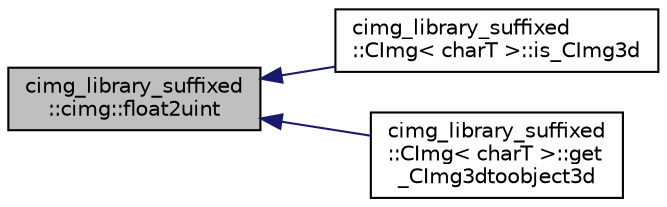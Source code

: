 digraph "cimg_library_suffixed::cimg::float2uint"
{
  edge [fontname="Helvetica",fontsize="10",labelfontname="Helvetica",labelfontsize="10"];
  node [fontname="Helvetica",fontsize="10",shape=record];
  rankdir="LR";
  Node1571 [label="cimg_library_suffixed\l::cimg::float2uint",height=0.2,width=0.4,color="black", fillcolor="grey75", style="filled", fontcolor="black"];
  Node1571 -> Node1572 [dir="back",color="midnightblue",fontsize="10",style="solid",fontname="Helvetica"];
  Node1572 [label="cimg_library_suffixed\l::CImg\< charT \>::is_CImg3d",height=0.2,width=0.4,color="black", fillcolor="white", style="filled",URL="$structcimg__library__suffixed_1_1_c_img.html#a24ac4604b2b1ace7b6ae99f3f3943597",tooltip="Test if image instance represents a valid serialization of a 3d object. "];
  Node1571 -> Node1573 [dir="back",color="midnightblue",fontsize="10",style="solid",fontname="Helvetica"];
  Node1573 [label="cimg_library_suffixed\l::CImg\< charT \>::get\l_CImg3dtoobject3d",height=0.2,width=0.4,color="black", fillcolor="white", style="filled",URL="$structcimg__library__suffixed_1_1_c_img.html#a4d0714efbea21ed5f469d21980acfac6",tooltip="Convert CImg3d representation into a 3d object . "];
}
